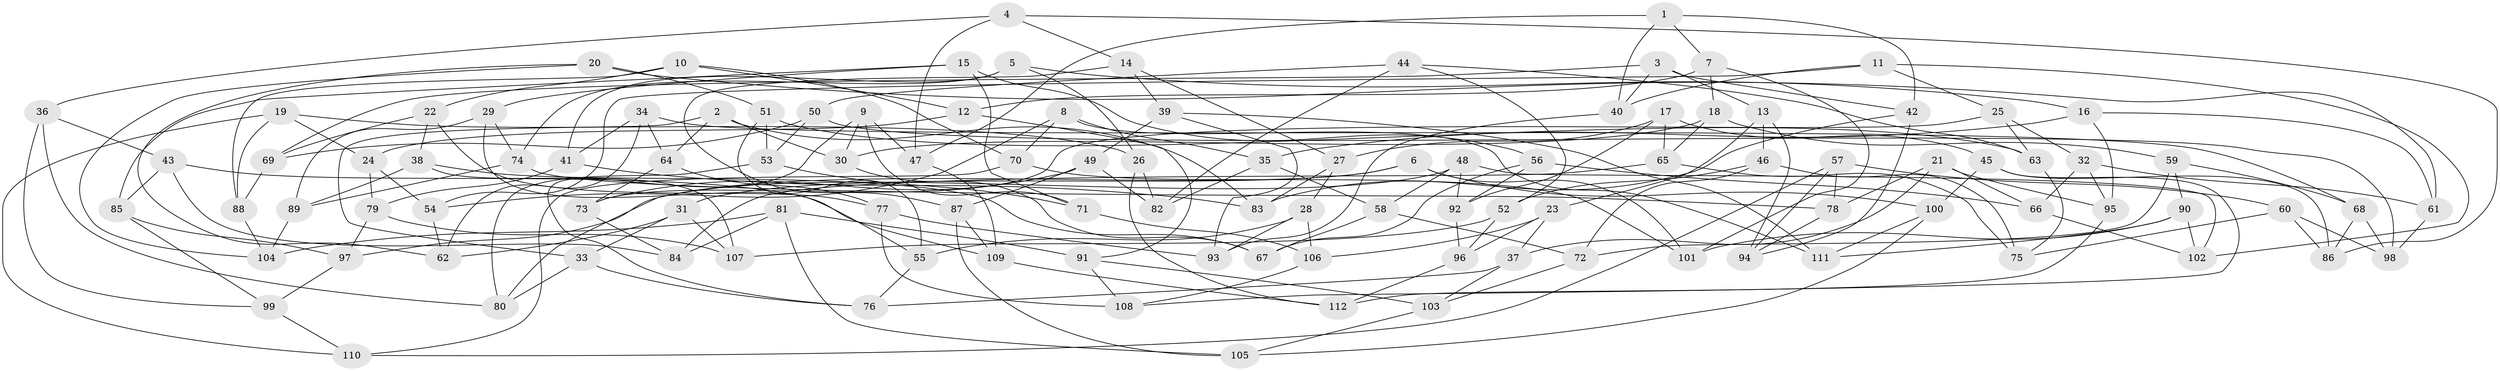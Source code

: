 // coarse degree distribution, {4: 0.4, 9: 0.06666666666666667, 11: 0.06666666666666667, 12: 0.022222222222222223, 10: 0.08888888888888889, 3: 0.1111111111111111, 8: 0.044444444444444446, 7: 0.1111111111111111, 5: 0.044444444444444446, 6: 0.044444444444444446}
// Generated by graph-tools (version 1.1) at 2025/53/03/04/25 22:53:43]
// undirected, 112 vertices, 224 edges
graph export_dot {
  node [color=gray90,style=filled];
  1;
  2;
  3;
  4;
  5;
  6;
  7;
  8;
  9;
  10;
  11;
  12;
  13;
  14;
  15;
  16;
  17;
  18;
  19;
  20;
  21;
  22;
  23;
  24;
  25;
  26;
  27;
  28;
  29;
  30;
  31;
  32;
  33;
  34;
  35;
  36;
  37;
  38;
  39;
  40;
  41;
  42;
  43;
  44;
  45;
  46;
  47;
  48;
  49;
  50;
  51;
  52;
  53;
  54;
  55;
  56;
  57;
  58;
  59;
  60;
  61;
  62;
  63;
  64;
  65;
  66;
  67;
  68;
  69;
  70;
  71;
  72;
  73;
  74;
  75;
  76;
  77;
  78;
  79;
  80;
  81;
  82;
  83;
  84;
  85;
  86;
  87;
  88;
  89;
  90;
  91;
  92;
  93;
  94;
  95;
  96;
  97;
  98;
  99;
  100;
  101;
  102;
  103;
  104;
  105;
  106;
  107;
  108;
  109;
  110;
  111;
  112;
  1 -- 40;
  1 -- 42;
  1 -- 7;
  1 -- 47;
  2 -- 33;
  2 -- 83;
  2 -- 30;
  2 -- 64;
  3 -- 69;
  3 -- 42;
  3 -- 13;
  3 -- 40;
  4 -- 36;
  4 -- 14;
  4 -- 86;
  4 -- 47;
  5 -- 16;
  5 -- 26;
  5 -- 41;
  5 -- 74;
  6 -- 80;
  6 -- 100;
  6 -- 101;
  6 -- 31;
  7 -- 18;
  7 -- 12;
  7 -- 101;
  8 -- 111;
  8 -- 70;
  8 -- 35;
  8 -- 54;
  9 -- 47;
  9 -- 30;
  9 -- 76;
  9 -- 71;
  10 -- 70;
  10 -- 12;
  10 -- 22;
  10 -- 88;
  11 -- 25;
  11 -- 54;
  11 -- 102;
  11 -- 40;
  12 -- 24;
  12 -- 91;
  13 -- 94;
  13 -- 23;
  13 -- 46;
  14 -- 27;
  14 -- 39;
  14 -- 87;
  15 -- 85;
  15 -- 56;
  15 -- 29;
  15 -- 71;
  16 -- 35;
  16 -- 61;
  16 -- 95;
  17 -- 65;
  17 -- 27;
  17 -- 45;
  17 -- 92;
  18 -- 59;
  18 -- 30;
  18 -- 65;
  19 -- 26;
  19 -- 110;
  19 -- 24;
  19 -- 88;
  20 -- 104;
  20 -- 51;
  20 -- 61;
  20 -- 62;
  21 -- 66;
  21 -- 78;
  21 -- 95;
  21 -- 37;
  22 -- 38;
  22 -- 77;
  22 -- 69;
  23 -- 106;
  23 -- 96;
  23 -- 37;
  24 -- 79;
  24 -- 54;
  25 -- 32;
  25 -- 73;
  25 -- 63;
  26 -- 82;
  26 -- 112;
  27 -- 83;
  27 -- 28;
  28 -- 106;
  28 -- 93;
  28 -- 55;
  29 -- 74;
  29 -- 89;
  29 -- 55;
  30 -- 67;
  31 -- 33;
  31 -- 62;
  31 -- 107;
  32 -- 95;
  32 -- 61;
  32 -- 66;
  33 -- 76;
  33 -- 80;
  34 -- 64;
  34 -- 41;
  34 -- 62;
  34 -- 68;
  35 -- 58;
  35 -- 82;
  36 -- 80;
  36 -- 99;
  36 -- 43;
  37 -- 76;
  37 -- 103;
  38 -- 107;
  38 -- 67;
  38 -- 89;
  39 -- 93;
  39 -- 111;
  39 -- 49;
  40 -- 93;
  41 -- 79;
  41 -- 83;
  42 -- 83;
  42 -- 94;
  43 -- 109;
  43 -- 85;
  43 -- 84;
  44 -- 63;
  44 -- 82;
  44 -- 50;
  44 -- 52;
  45 -- 108;
  45 -- 100;
  45 -- 86;
  46 -- 52;
  46 -- 75;
  46 -- 72;
  47 -- 109;
  48 -- 102;
  48 -- 97;
  48 -- 58;
  48 -- 92;
  49 -- 82;
  49 -- 87;
  49 -- 73;
  50 -- 98;
  50 -- 53;
  50 -- 69;
  51 -- 63;
  51 -- 55;
  51 -- 53;
  52 -- 107;
  52 -- 96;
  53 -- 80;
  53 -- 71;
  54 -- 62;
  55 -- 76;
  56 -- 67;
  56 -- 92;
  56 -- 66;
  57 -- 94;
  57 -- 60;
  57 -- 110;
  57 -- 78;
  58 -- 72;
  58 -- 67;
  59 -- 68;
  59 -- 90;
  59 -- 72;
  60 -- 75;
  60 -- 86;
  60 -- 98;
  61 -- 98;
  63 -- 75;
  64 -- 77;
  64 -- 73;
  65 -- 75;
  65 -- 84;
  66 -- 102;
  68 -- 98;
  68 -- 86;
  69 -- 88;
  70 -- 110;
  70 -- 101;
  71 -- 106;
  72 -- 103;
  73 -- 84;
  74 -- 78;
  74 -- 89;
  77 -- 108;
  77 -- 93;
  78 -- 94;
  79 -- 97;
  79 -- 107;
  81 -- 104;
  81 -- 84;
  81 -- 105;
  81 -- 91;
  85 -- 97;
  85 -- 99;
  87 -- 105;
  87 -- 109;
  88 -- 104;
  89 -- 104;
  90 -- 101;
  90 -- 102;
  90 -- 111;
  91 -- 103;
  91 -- 108;
  92 -- 96;
  95 -- 112;
  96 -- 112;
  97 -- 99;
  99 -- 110;
  100 -- 111;
  100 -- 105;
  103 -- 105;
  106 -- 108;
  109 -- 112;
}
